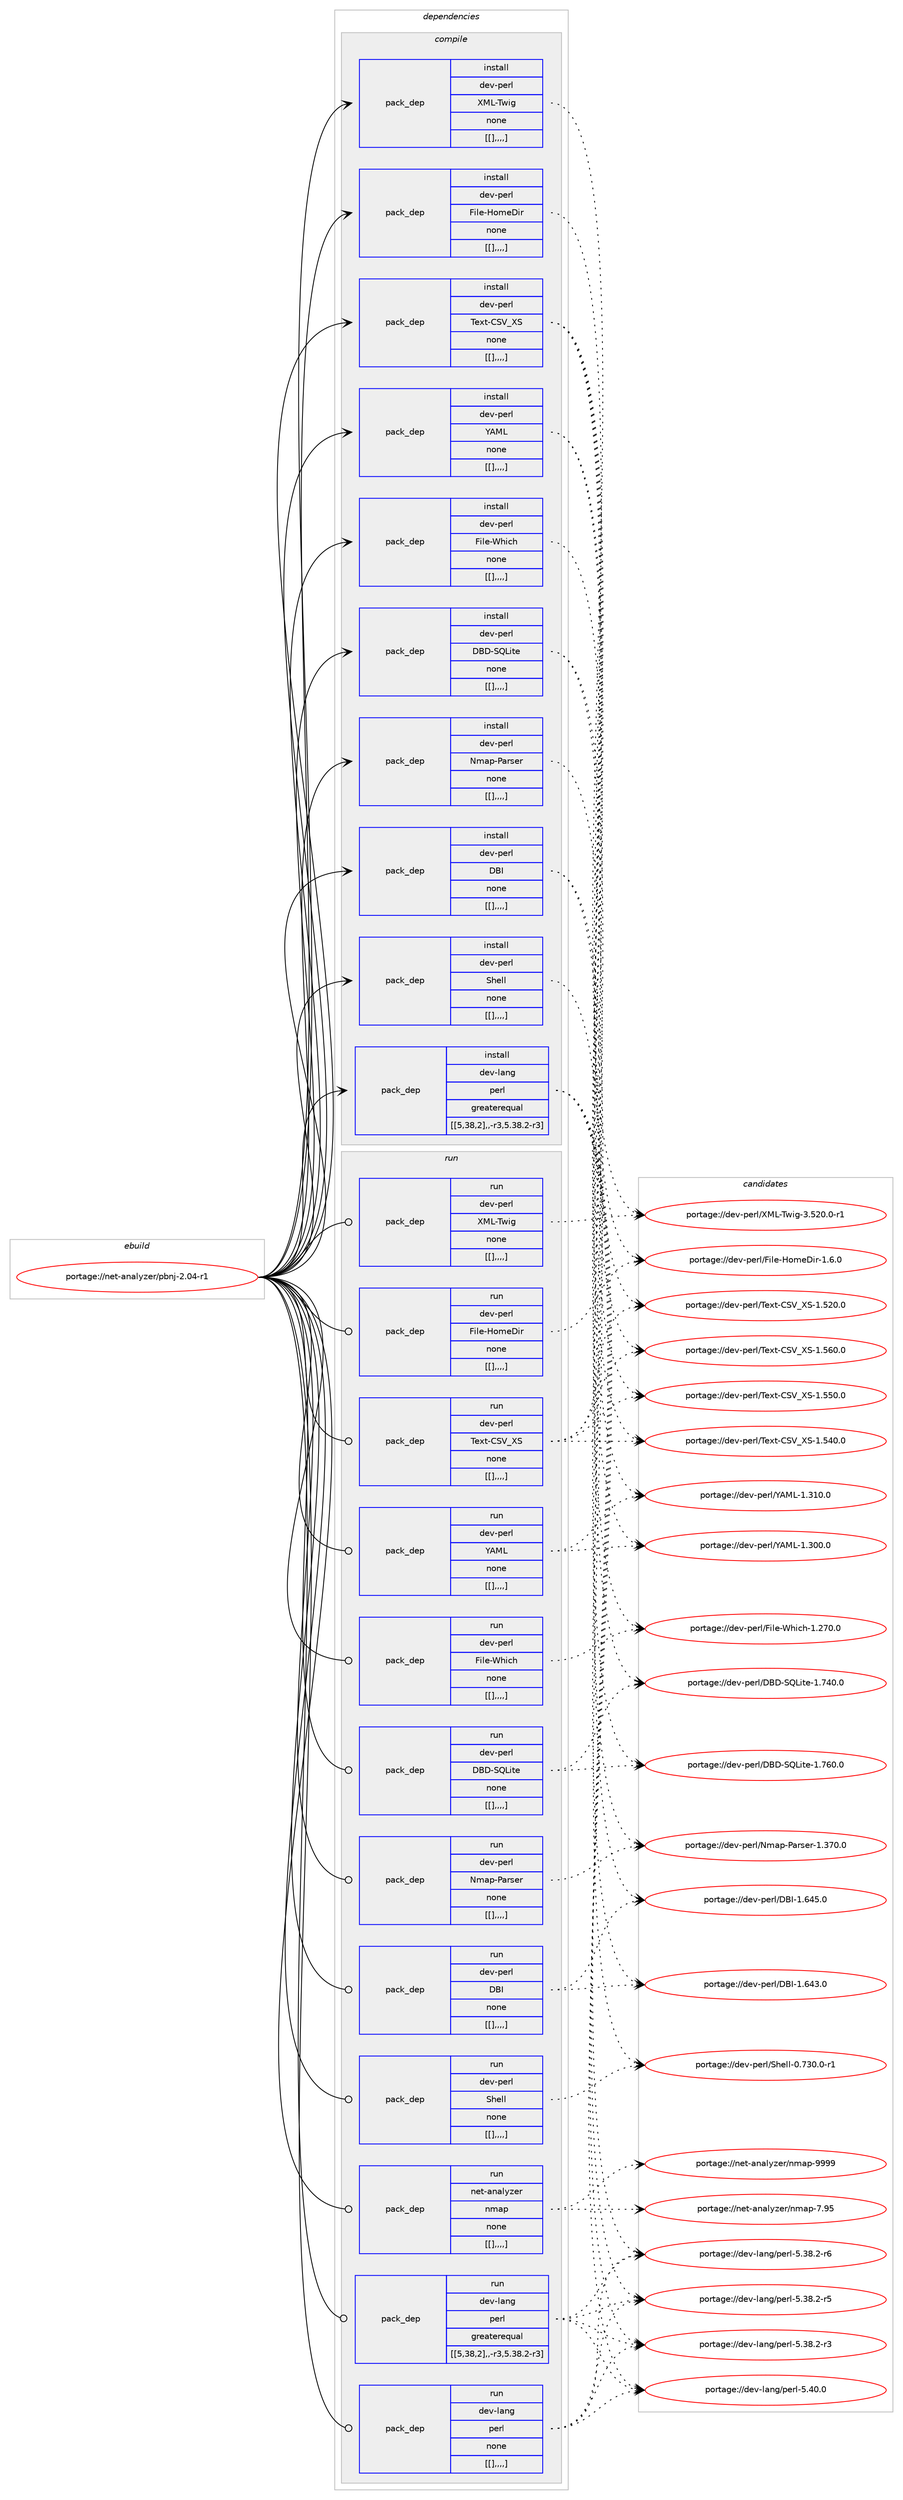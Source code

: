 digraph prolog {

# *************
# Graph options
# *************

newrank=true;
concentrate=true;
compound=true;
graph [rankdir=LR,fontname=Helvetica,fontsize=10,ranksep=1.5];#, ranksep=2.5, nodesep=0.2];
edge  [arrowhead=vee];
node  [fontname=Helvetica,fontsize=10];

# **********
# The ebuild
# **********

subgraph cluster_leftcol {
color=gray;
label=<<i>ebuild</i>>;
id [label="portage://net-analyzer/pbnj-2.04-r1", color=red, width=4, href="../net-analyzer/pbnj-2.04-r1.svg"];
}

# ****************
# The dependencies
# ****************

subgraph cluster_midcol {
color=gray;
label=<<i>dependencies</i>>;
subgraph cluster_compile {
fillcolor="#eeeeee";
style=filled;
label=<<i>compile</i>>;
subgraph pack266242 {
dependency363105 [label=<<TABLE BORDER="0" CELLBORDER="1" CELLSPACING="0" CELLPADDING="4" WIDTH="220"><TR><TD ROWSPAN="6" CELLPADDING="30">pack_dep</TD></TR><TR><TD WIDTH="110">install</TD></TR><TR><TD>dev-lang</TD></TR><TR><TD>perl</TD></TR><TR><TD>greaterequal</TD></TR><TR><TD>[[5,38,2],,-r3,5.38.2-r3]</TD></TR></TABLE>>, shape=none, color=blue];
}
id:e -> dependency363105:w [weight=20,style="solid",arrowhead="vee"];
subgraph pack266280 {
dependency363135 [label=<<TABLE BORDER="0" CELLBORDER="1" CELLSPACING="0" CELLPADDING="4" WIDTH="220"><TR><TD ROWSPAN="6" CELLPADDING="30">pack_dep</TD></TR><TR><TD WIDTH="110">install</TD></TR><TR><TD>dev-perl</TD></TR><TR><TD>DBD-SQLite</TD></TR><TR><TD>none</TD></TR><TR><TD>[[],,,,]</TD></TR></TABLE>>, shape=none, color=blue];
}
id:e -> dependency363135:w [weight=20,style="solid",arrowhead="vee"];
subgraph pack266309 {
dependency363223 [label=<<TABLE BORDER="0" CELLBORDER="1" CELLSPACING="0" CELLPADDING="4" WIDTH="220"><TR><TD ROWSPAN="6" CELLPADDING="30">pack_dep</TD></TR><TR><TD WIDTH="110">install</TD></TR><TR><TD>dev-perl</TD></TR><TR><TD>DBI</TD></TR><TR><TD>none</TD></TR><TR><TD>[[],,,,]</TD></TR></TABLE>>, shape=none, color=blue];
}
id:e -> dependency363223:w [weight=20,style="solid",arrowhead="vee"];
subgraph pack266362 {
dependency363271 [label=<<TABLE BORDER="0" CELLBORDER="1" CELLSPACING="0" CELLPADDING="4" WIDTH="220"><TR><TD ROWSPAN="6" CELLPADDING="30">pack_dep</TD></TR><TR><TD WIDTH="110">install</TD></TR><TR><TD>dev-perl</TD></TR><TR><TD>File-HomeDir</TD></TR><TR><TD>none</TD></TR><TR><TD>[[],,,,]</TD></TR></TABLE>>, shape=none, color=blue];
}
id:e -> dependency363271:w [weight=20,style="solid",arrowhead="vee"];
subgraph pack266380 {
dependency363277 [label=<<TABLE BORDER="0" CELLBORDER="1" CELLSPACING="0" CELLPADDING="4" WIDTH="220"><TR><TD ROWSPAN="6" CELLPADDING="30">pack_dep</TD></TR><TR><TD WIDTH="110">install</TD></TR><TR><TD>dev-perl</TD></TR><TR><TD>File-Which</TD></TR><TR><TD>none</TD></TR><TR><TD>[[],,,,]</TD></TR></TABLE>>, shape=none, color=blue];
}
id:e -> dependency363277:w [weight=20,style="solid",arrowhead="vee"];
subgraph pack266401 {
dependency363396 [label=<<TABLE BORDER="0" CELLBORDER="1" CELLSPACING="0" CELLPADDING="4" WIDTH="220"><TR><TD ROWSPAN="6" CELLPADDING="30">pack_dep</TD></TR><TR><TD WIDTH="110">install</TD></TR><TR><TD>dev-perl</TD></TR><TR><TD>Nmap-Parser</TD></TR><TR><TD>none</TD></TR><TR><TD>[[],,,,]</TD></TR></TABLE>>, shape=none, color=blue];
}
id:e -> dependency363396:w [weight=20,style="solid",arrowhead="vee"];
subgraph pack266471 {
dependency363445 [label=<<TABLE BORDER="0" CELLBORDER="1" CELLSPACING="0" CELLPADDING="4" WIDTH="220"><TR><TD ROWSPAN="6" CELLPADDING="30">pack_dep</TD></TR><TR><TD WIDTH="110">install</TD></TR><TR><TD>dev-perl</TD></TR><TR><TD>Shell</TD></TR><TR><TD>none</TD></TR><TR><TD>[[],,,,]</TD></TR></TABLE>>, shape=none, color=blue];
}
id:e -> dependency363445:w [weight=20,style="solid",arrowhead="vee"];
subgraph pack266505 {
dependency363474 [label=<<TABLE BORDER="0" CELLBORDER="1" CELLSPACING="0" CELLPADDING="4" WIDTH="220"><TR><TD ROWSPAN="6" CELLPADDING="30">pack_dep</TD></TR><TR><TD WIDTH="110">install</TD></TR><TR><TD>dev-perl</TD></TR><TR><TD>Text-CSV_XS</TD></TR><TR><TD>none</TD></TR><TR><TD>[[],,,,]</TD></TR></TABLE>>, shape=none, color=blue];
}
id:e -> dependency363474:w [weight=20,style="solid",arrowhead="vee"];
subgraph pack266527 {
dependency363503 [label=<<TABLE BORDER="0" CELLBORDER="1" CELLSPACING="0" CELLPADDING="4" WIDTH="220"><TR><TD ROWSPAN="6" CELLPADDING="30">pack_dep</TD></TR><TR><TD WIDTH="110">install</TD></TR><TR><TD>dev-perl</TD></TR><TR><TD>XML-Twig</TD></TR><TR><TD>none</TD></TR><TR><TD>[[],,,,]</TD></TR></TABLE>>, shape=none, color=blue];
}
id:e -> dependency363503:w [weight=20,style="solid",arrowhead="vee"];
subgraph pack266548 {
dependency363530 [label=<<TABLE BORDER="0" CELLBORDER="1" CELLSPACING="0" CELLPADDING="4" WIDTH="220"><TR><TD ROWSPAN="6" CELLPADDING="30">pack_dep</TD></TR><TR><TD WIDTH="110">install</TD></TR><TR><TD>dev-perl</TD></TR><TR><TD>YAML</TD></TR><TR><TD>none</TD></TR><TR><TD>[[],,,,]</TD></TR></TABLE>>, shape=none, color=blue];
}
id:e -> dependency363530:w [weight=20,style="solid",arrowhead="vee"];
}
subgraph cluster_compileandrun {
fillcolor="#eeeeee";
style=filled;
label=<<i>compile and run</i>>;
}
subgraph cluster_run {
fillcolor="#eeeeee";
style=filled;
label=<<i>run</i>>;
subgraph pack266564 {
dependency363555 [label=<<TABLE BORDER="0" CELLBORDER="1" CELLSPACING="0" CELLPADDING="4" WIDTH="220"><TR><TD ROWSPAN="6" CELLPADDING="30">pack_dep</TD></TR><TR><TD WIDTH="110">run</TD></TR><TR><TD>dev-lang</TD></TR><TR><TD>perl</TD></TR><TR><TD>greaterequal</TD></TR><TR><TD>[[5,38,2],,-r3,5.38.2-r3]</TD></TR></TABLE>>, shape=none, color=blue];
}
id:e -> dependency363555:w [weight=20,style="solid",arrowhead="odot"];
subgraph pack266634 {
dependency363653 [label=<<TABLE BORDER="0" CELLBORDER="1" CELLSPACING="0" CELLPADDING="4" WIDTH="220"><TR><TD ROWSPAN="6" CELLPADDING="30">pack_dep</TD></TR><TR><TD WIDTH="110">run</TD></TR><TR><TD>dev-lang</TD></TR><TR><TD>perl</TD></TR><TR><TD>none</TD></TR><TR><TD>[[],,,,]</TD></TR></TABLE>>, shape=none, color=blue];
}
id:e -> dependency363653:w [weight=20,style="solid",arrowhead="odot"];
subgraph pack266651 {
dependency363660 [label=<<TABLE BORDER="0" CELLBORDER="1" CELLSPACING="0" CELLPADDING="4" WIDTH="220"><TR><TD ROWSPAN="6" CELLPADDING="30">pack_dep</TD></TR><TR><TD WIDTH="110">run</TD></TR><TR><TD>dev-perl</TD></TR><TR><TD>DBD-SQLite</TD></TR><TR><TD>none</TD></TR><TR><TD>[[],,,,]</TD></TR></TABLE>>, shape=none, color=blue];
}
id:e -> dependency363660:w [weight=20,style="solid",arrowhead="odot"];
subgraph pack266689 {
dependency363794 [label=<<TABLE BORDER="0" CELLBORDER="1" CELLSPACING="0" CELLPADDING="4" WIDTH="220"><TR><TD ROWSPAN="6" CELLPADDING="30">pack_dep</TD></TR><TR><TD WIDTH="110">run</TD></TR><TR><TD>dev-perl</TD></TR><TR><TD>DBI</TD></TR><TR><TD>none</TD></TR><TR><TD>[[],,,,]</TD></TR></TABLE>>, shape=none, color=blue];
}
id:e -> dependency363794:w [weight=20,style="solid",arrowhead="odot"];
subgraph pack266759 {
dependency363817 [label=<<TABLE BORDER="0" CELLBORDER="1" CELLSPACING="0" CELLPADDING="4" WIDTH="220"><TR><TD ROWSPAN="6" CELLPADDING="30">pack_dep</TD></TR><TR><TD WIDTH="110">run</TD></TR><TR><TD>dev-perl</TD></TR><TR><TD>File-HomeDir</TD></TR><TR><TD>none</TD></TR><TR><TD>[[],,,,]</TD></TR></TABLE>>, shape=none, color=blue];
}
id:e -> dependency363817:w [weight=20,style="solid",arrowhead="odot"];
subgraph pack266762 {
dependency363824 [label=<<TABLE BORDER="0" CELLBORDER="1" CELLSPACING="0" CELLPADDING="4" WIDTH="220"><TR><TD ROWSPAN="6" CELLPADDING="30">pack_dep</TD></TR><TR><TD WIDTH="110">run</TD></TR><TR><TD>dev-perl</TD></TR><TR><TD>File-Which</TD></TR><TR><TD>none</TD></TR><TR><TD>[[],,,,]</TD></TR></TABLE>>, shape=none, color=blue];
}
id:e -> dependency363824:w [weight=20,style="solid",arrowhead="odot"];
subgraph pack266766 {
dependency363889 [label=<<TABLE BORDER="0" CELLBORDER="1" CELLSPACING="0" CELLPADDING="4" WIDTH="220"><TR><TD ROWSPAN="6" CELLPADDING="30">pack_dep</TD></TR><TR><TD WIDTH="110">run</TD></TR><TR><TD>dev-perl</TD></TR><TR><TD>Nmap-Parser</TD></TR><TR><TD>none</TD></TR><TR><TD>[[],,,,]</TD></TR></TABLE>>, shape=none, color=blue];
}
id:e -> dependency363889:w [weight=20,style="solid",arrowhead="odot"];
subgraph pack266808 {
dependency363892 [label=<<TABLE BORDER="0" CELLBORDER="1" CELLSPACING="0" CELLPADDING="4" WIDTH="220"><TR><TD ROWSPAN="6" CELLPADDING="30">pack_dep</TD></TR><TR><TD WIDTH="110">run</TD></TR><TR><TD>dev-perl</TD></TR><TR><TD>Shell</TD></TR><TR><TD>none</TD></TR><TR><TD>[[],,,,]</TD></TR></TABLE>>, shape=none, color=blue];
}
id:e -> dependency363892:w [weight=20,style="solid",arrowhead="odot"];
subgraph pack266841 {
dependency363952 [label=<<TABLE BORDER="0" CELLBORDER="1" CELLSPACING="0" CELLPADDING="4" WIDTH="220"><TR><TD ROWSPAN="6" CELLPADDING="30">pack_dep</TD></TR><TR><TD WIDTH="110">run</TD></TR><TR><TD>dev-perl</TD></TR><TR><TD>Text-CSV_XS</TD></TR><TR><TD>none</TD></TR><TR><TD>[[],,,,]</TD></TR></TABLE>>, shape=none, color=blue];
}
id:e -> dependency363952:w [weight=20,style="solid",arrowhead="odot"];
subgraph pack266866 {
dependency363993 [label=<<TABLE BORDER="0" CELLBORDER="1" CELLSPACING="0" CELLPADDING="4" WIDTH="220"><TR><TD ROWSPAN="6" CELLPADDING="30">pack_dep</TD></TR><TR><TD WIDTH="110">run</TD></TR><TR><TD>dev-perl</TD></TR><TR><TD>XML-Twig</TD></TR><TR><TD>none</TD></TR><TR><TD>[[],,,,]</TD></TR></TABLE>>, shape=none, color=blue];
}
id:e -> dependency363993:w [weight=20,style="solid",arrowhead="odot"];
subgraph pack266883 {
dependency363995 [label=<<TABLE BORDER="0" CELLBORDER="1" CELLSPACING="0" CELLPADDING="4" WIDTH="220"><TR><TD ROWSPAN="6" CELLPADDING="30">pack_dep</TD></TR><TR><TD WIDTH="110">run</TD></TR><TR><TD>dev-perl</TD></TR><TR><TD>YAML</TD></TR><TR><TD>none</TD></TR><TR><TD>[[],,,,]</TD></TR></TABLE>>, shape=none, color=blue];
}
id:e -> dependency363995:w [weight=20,style="solid",arrowhead="odot"];
subgraph pack266886 {
dependency364020 [label=<<TABLE BORDER="0" CELLBORDER="1" CELLSPACING="0" CELLPADDING="4" WIDTH="220"><TR><TD ROWSPAN="6" CELLPADDING="30">pack_dep</TD></TR><TR><TD WIDTH="110">run</TD></TR><TR><TD>net-analyzer</TD></TR><TR><TD>nmap</TD></TR><TR><TD>none</TD></TR><TR><TD>[[],,,,]</TD></TR></TABLE>>, shape=none, color=blue];
}
id:e -> dependency364020:w [weight=20,style="solid",arrowhead="odot"];
}
}

# **************
# The candidates
# **************

subgraph cluster_choices {
rank=same;
color=gray;
label=<<i>candidates</i>>;

subgraph choice263132 {
color=black;
nodesep=1;
choice10010111845108971101034711210111410845534652484648 [label="portage://dev-lang/perl-5.40.0", color=red, width=4,href="../dev-lang/perl-5.40.0.svg"];
choice100101118451089711010347112101114108455346515646504511454 [label="portage://dev-lang/perl-5.38.2-r6", color=red, width=4,href="../dev-lang/perl-5.38.2-r6.svg"];
choice100101118451089711010347112101114108455346515646504511453 [label="portage://dev-lang/perl-5.38.2-r5", color=red, width=4,href="../dev-lang/perl-5.38.2-r5.svg"];
choice100101118451089711010347112101114108455346515646504511451 [label="portage://dev-lang/perl-5.38.2-r3", color=red, width=4,href="../dev-lang/perl-5.38.2-r3.svg"];
dependency363105:e -> choice10010111845108971101034711210111410845534652484648:w [style=dotted,weight="100"];
dependency363105:e -> choice100101118451089711010347112101114108455346515646504511454:w [style=dotted,weight="100"];
dependency363105:e -> choice100101118451089711010347112101114108455346515646504511453:w [style=dotted,weight="100"];
dependency363105:e -> choice100101118451089711010347112101114108455346515646504511451:w [style=dotted,weight="100"];
}
subgraph choice263164 {
color=black;
nodesep=1;
choice1001011184511210111410847686668458381761051161014549465554484648 [label="portage://dev-perl/DBD-SQLite-1.760.0", color=red, width=4,href="../dev-perl/DBD-SQLite-1.760.0.svg"];
choice1001011184511210111410847686668458381761051161014549465552484648 [label="portage://dev-perl/DBD-SQLite-1.740.0", color=red, width=4,href="../dev-perl/DBD-SQLite-1.740.0.svg"];
dependency363135:e -> choice1001011184511210111410847686668458381761051161014549465554484648:w [style=dotted,weight="100"];
dependency363135:e -> choice1001011184511210111410847686668458381761051161014549465552484648:w [style=dotted,weight="100"];
}
subgraph choice263175 {
color=black;
nodesep=1;
choice10010111845112101114108476866734549465452534648 [label="portage://dev-perl/DBI-1.645.0", color=red, width=4,href="../dev-perl/DBI-1.645.0.svg"];
choice10010111845112101114108476866734549465452514648 [label="portage://dev-perl/DBI-1.643.0", color=red, width=4,href="../dev-perl/DBI-1.643.0.svg"];
dependency363223:e -> choice10010111845112101114108476866734549465452534648:w [style=dotted,weight="100"];
dependency363223:e -> choice10010111845112101114108476866734549465452514648:w [style=dotted,weight="100"];
}
subgraph choice263193 {
color=black;
nodesep=1;
choice100101118451121011141084770105108101457211110910168105114454946544648 [label="portage://dev-perl/File-HomeDir-1.6.0", color=red, width=4,href="../dev-perl/File-HomeDir-1.6.0.svg"];
dependency363271:e -> choice100101118451121011141084770105108101457211110910168105114454946544648:w [style=dotted,weight="100"];
}
subgraph choice263196 {
color=black;
nodesep=1;
choice1001011184511210111410847701051081014587104105991044549465055484648 [label="portage://dev-perl/File-Which-1.270.0", color=red, width=4,href="../dev-perl/File-Which-1.270.0.svg"];
dependency363277:e -> choice1001011184511210111410847701051081014587104105991044549465055484648:w [style=dotted,weight="100"];
}
subgraph choice263231 {
color=black;
nodesep=1;
choice100101118451121011141084778109971124580971141151011144549465155484648 [label="portage://dev-perl/Nmap-Parser-1.370.0", color=red, width=4,href="../dev-perl/Nmap-Parser-1.370.0.svg"];
dependency363396:e -> choice100101118451121011141084778109971124580971141151011144549465155484648:w [style=dotted,weight="100"];
}
subgraph choice263251 {
color=black;
nodesep=1;
choice10010111845112101114108478310410110810845484655514846484511449 [label="portage://dev-perl/Shell-0.730.0-r1", color=red, width=4,href="../dev-perl/Shell-0.730.0-r1.svg"];
dependency363445:e -> choice10010111845112101114108478310410110810845484655514846484511449:w [style=dotted,weight="100"];
}
subgraph choice263303 {
color=black;
nodesep=1;
choice100101118451121011141084784101120116456783869588834549465354484648 [label="portage://dev-perl/Text-CSV_XS-1.560.0", color=red, width=4,href="../dev-perl/Text-CSV_XS-1.560.0.svg"];
choice100101118451121011141084784101120116456783869588834549465353484648 [label="portage://dev-perl/Text-CSV_XS-1.550.0", color=red, width=4,href="../dev-perl/Text-CSV_XS-1.550.0.svg"];
choice100101118451121011141084784101120116456783869588834549465352484648 [label="portage://dev-perl/Text-CSV_XS-1.540.0", color=red, width=4,href="../dev-perl/Text-CSV_XS-1.540.0.svg"];
choice100101118451121011141084784101120116456783869588834549465350484648 [label="portage://dev-perl/Text-CSV_XS-1.520.0", color=red, width=4,href="../dev-perl/Text-CSV_XS-1.520.0.svg"];
dependency363474:e -> choice100101118451121011141084784101120116456783869588834549465354484648:w [style=dotted,weight="100"];
dependency363474:e -> choice100101118451121011141084784101120116456783869588834549465353484648:w [style=dotted,weight="100"];
dependency363474:e -> choice100101118451121011141084784101120116456783869588834549465352484648:w [style=dotted,weight="100"];
dependency363474:e -> choice100101118451121011141084784101120116456783869588834549465350484648:w [style=dotted,weight="100"];
}
subgraph choice263310 {
color=black;
nodesep=1;
choice1001011184511210111410847887776458411910510345514653504846484511449 [label="portage://dev-perl/XML-Twig-3.520.0-r1", color=red, width=4,href="../dev-perl/XML-Twig-3.520.0-r1.svg"];
dependency363503:e -> choice1001011184511210111410847887776458411910510345514653504846484511449:w [style=dotted,weight="100"];
}
subgraph choice263314 {
color=black;
nodesep=1;
choice1001011184511210111410847896577764549465149484648 [label="portage://dev-perl/YAML-1.310.0", color=red, width=4,href="../dev-perl/YAML-1.310.0.svg"];
choice1001011184511210111410847896577764549465148484648 [label="portage://dev-perl/YAML-1.300.0", color=red, width=4,href="../dev-perl/YAML-1.300.0.svg"];
dependency363530:e -> choice1001011184511210111410847896577764549465149484648:w [style=dotted,weight="100"];
dependency363530:e -> choice1001011184511210111410847896577764549465148484648:w [style=dotted,weight="100"];
}
subgraph choice263321 {
color=black;
nodesep=1;
choice10010111845108971101034711210111410845534652484648 [label="portage://dev-lang/perl-5.40.0", color=red, width=4,href="../dev-lang/perl-5.40.0.svg"];
choice100101118451089711010347112101114108455346515646504511454 [label="portage://dev-lang/perl-5.38.2-r6", color=red, width=4,href="../dev-lang/perl-5.38.2-r6.svg"];
choice100101118451089711010347112101114108455346515646504511453 [label="portage://dev-lang/perl-5.38.2-r5", color=red, width=4,href="../dev-lang/perl-5.38.2-r5.svg"];
choice100101118451089711010347112101114108455346515646504511451 [label="portage://dev-lang/perl-5.38.2-r3", color=red, width=4,href="../dev-lang/perl-5.38.2-r3.svg"];
dependency363555:e -> choice10010111845108971101034711210111410845534652484648:w [style=dotted,weight="100"];
dependency363555:e -> choice100101118451089711010347112101114108455346515646504511454:w [style=dotted,weight="100"];
dependency363555:e -> choice100101118451089711010347112101114108455346515646504511453:w [style=dotted,weight="100"];
dependency363555:e -> choice100101118451089711010347112101114108455346515646504511451:w [style=dotted,weight="100"];
}
subgraph choice263327 {
color=black;
nodesep=1;
choice10010111845108971101034711210111410845534652484648 [label="portage://dev-lang/perl-5.40.0", color=red, width=4,href="../dev-lang/perl-5.40.0.svg"];
choice100101118451089711010347112101114108455346515646504511454 [label="portage://dev-lang/perl-5.38.2-r6", color=red, width=4,href="../dev-lang/perl-5.38.2-r6.svg"];
choice100101118451089711010347112101114108455346515646504511453 [label="portage://dev-lang/perl-5.38.2-r5", color=red, width=4,href="../dev-lang/perl-5.38.2-r5.svg"];
choice100101118451089711010347112101114108455346515646504511451 [label="portage://dev-lang/perl-5.38.2-r3", color=red, width=4,href="../dev-lang/perl-5.38.2-r3.svg"];
dependency363653:e -> choice10010111845108971101034711210111410845534652484648:w [style=dotted,weight="100"];
dependency363653:e -> choice100101118451089711010347112101114108455346515646504511454:w [style=dotted,weight="100"];
dependency363653:e -> choice100101118451089711010347112101114108455346515646504511453:w [style=dotted,weight="100"];
dependency363653:e -> choice100101118451089711010347112101114108455346515646504511451:w [style=dotted,weight="100"];
}
subgraph choice263384 {
color=black;
nodesep=1;
choice1001011184511210111410847686668458381761051161014549465554484648 [label="portage://dev-perl/DBD-SQLite-1.760.0", color=red, width=4,href="../dev-perl/DBD-SQLite-1.760.0.svg"];
choice1001011184511210111410847686668458381761051161014549465552484648 [label="portage://dev-perl/DBD-SQLite-1.740.0", color=red, width=4,href="../dev-perl/DBD-SQLite-1.740.0.svg"];
dependency363660:e -> choice1001011184511210111410847686668458381761051161014549465554484648:w [style=dotted,weight="100"];
dependency363660:e -> choice1001011184511210111410847686668458381761051161014549465552484648:w [style=dotted,weight="100"];
}
subgraph choice263451 {
color=black;
nodesep=1;
choice10010111845112101114108476866734549465452534648 [label="portage://dev-perl/DBI-1.645.0", color=red, width=4,href="../dev-perl/DBI-1.645.0.svg"];
choice10010111845112101114108476866734549465452514648 [label="portage://dev-perl/DBI-1.643.0", color=red, width=4,href="../dev-perl/DBI-1.643.0.svg"];
dependency363794:e -> choice10010111845112101114108476866734549465452534648:w [style=dotted,weight="100"];
dependency363794:e -> choice10010111845112101114108476866734549465452514648:w [style=dotted,weight="100"];
}
subgraph choice263488 {
color=black;
nodesep=1;
choice100101118451121011141084770105108101457211110910168105114454946544648 [label="portage://dev-perl/File-HomeDir-1.6.0", color=red, width=4,href="../dev-perl/File-HomeDir-1.6.0.svg"];
dependency363817:e -> choice100101118451121011141084770105108101457211110910168105114454946544648:w [style=dotted,weight="100"];
}
subgraph choice263490 {
color=black;
nodesep=1;
choice1001011184511210111410847701051081014587104105991044549465055484648 [label="portage://dev-perl/File-Which-1.270.0", color=red, width=4,href="../dev-perl/File-Which-1.270.0.svg"];
dependency363824:e -> choice1001011184511210111410847701051081014587104105991044549465055484648:w [style=dotted,weight="100"];
}
subgraph choice263525 {
color=black;
nodesep=1;
choice100101118451121011141084778109971124580971141151011144549465155484648 [label="portage://dev-perl/Nmap-Parser-1.370.0", color=red, width=4,href="../dev-perl/Nmap-Parser-1.370.0.svg"];
dependency363889:e -> choice100101118451121011141084778109971124580971141151011144549465155484648:w [style=dotted,weight="100"];
}
subgraph choice263528 {
color=black;
nodesep=1;
choice10010111845112101114108478310410110810845484655514846484511449 [label="portage://dev-perl/Shell-0.730.0-r1", color=red, width=4,href="../dev-perl/Shell-0.730.0-r1.svg"];
dependency363892:e -> choice10010111845112101114108478310410110810845484655514846484511449:w [style=dotted,weight="100"];
}
subgraph choice263544 {
color=black;
nodesep=1;
choice100101118451121011141084784101120116456783869588834549465354484648 [label="portage://dev-perl/Text-CSV_XS-1.560.0", color=red, width=4,href="../dev-perl/Text-CSV_XS-1.560.0.svg"];
choice100101118451121011141084784101120116456783869588834549465353484648 [label="portage://dev-perl/Text-CSV_XS-1.550.0", color=red, width=4,href="../dev-perl/Text-CSV_XS-1.550.0.svg"];
choice100101118451121011141084784101120116456783869588834549465352484648 [label="portage://dev-perl/Text-CSV_XS-1.540.0", color=red, width=4,href="../dev-perl/Text-CSV_XS-1.540.0.svg"];
choice100101118451121011141084784101120116456783869588834549465350484648 [label="portage://dev-perl/Text-CSV_XS-1.520.0", color=red, width=4,href="../dev-perl/Text-CSV_XS-1.520.0.svg"];
dependency363952:e -> choice100101118451121011141084784101120116456783869588834549465354484648:w [style=dotted,weight="100"];
dependency363952:e -> choice100101118451121011141084784101120116456783869588834549465353484648:w [style=dotted,weight="100"];
dependency363952:e -> choice100101118451121011141084784101120116456783869588834549465352484648:w [style=dotted,weight="100"];
dependency363952:e -> choice100101118451121011141084784101120116456783869588834549465350484648:w [style=dotted,weight="100"];
}
subgraph choice263559 {
color=black;
nodesep=1;
choice1001011184511210111410847887776458411910510345514653504846484511449 [label="portage://dev-perl/XML-Twig-3.520.0-r1", color=red, width=4,href="../dev-perl/XML-Twig-3.520.0-r1.svg"];
dependency363993:e -> choice1001011184511210111410847887776458411910510345514653504846484511449:w [style=dotted,weight="100"];
}
subgraph choice263563 {
color=black;
nodesep=1;
choice1001011184511210111410847896577764549465149484648 [label="portage://dev-perl/YAML-1.310.0", color=red, width=4,href="../dev-perl/YAML-1.310.0.svg"];
choice1001011184511210111410847896577764549465148484648 [label="portage://dev-perl/YAML-1.300.0", color=red, width=4,href="../dev-perl/YAML-1.300.0.svg"];
dependency363995:e -> choice1001011184511210111410847896577764549465149484648:w [style=dotted,weight="100"];
dependency363995:e -> choice1001011184511210111410847896577764549465148484648:w [style=dotted,weight="100"];
}
subgraph choice263568 {
color=black;
nodesep=1;
choice11010111645971109710812112210111447110109971124557575757 [label="portage://net-analyzer/nmap-9999", color=red, width=4,href="../net-analyzer/nmap-9999.svg"];
choice11010111645971109710812112210111447110109971124555465753 [label="portage://net-analyzer/nmap-7.95", color=red, width=4,href="../net-analyzer/nmap-7.95.svg"];
dependency364020:e -> choice11010111645971109710812112210111447110109971124557575757:w [style=dotted,weight="100"];
dependency364020:e -> choice11010111645971109710812112210111447110109971124555465753:w [style=dotted,weight="100"];
}
}

}
